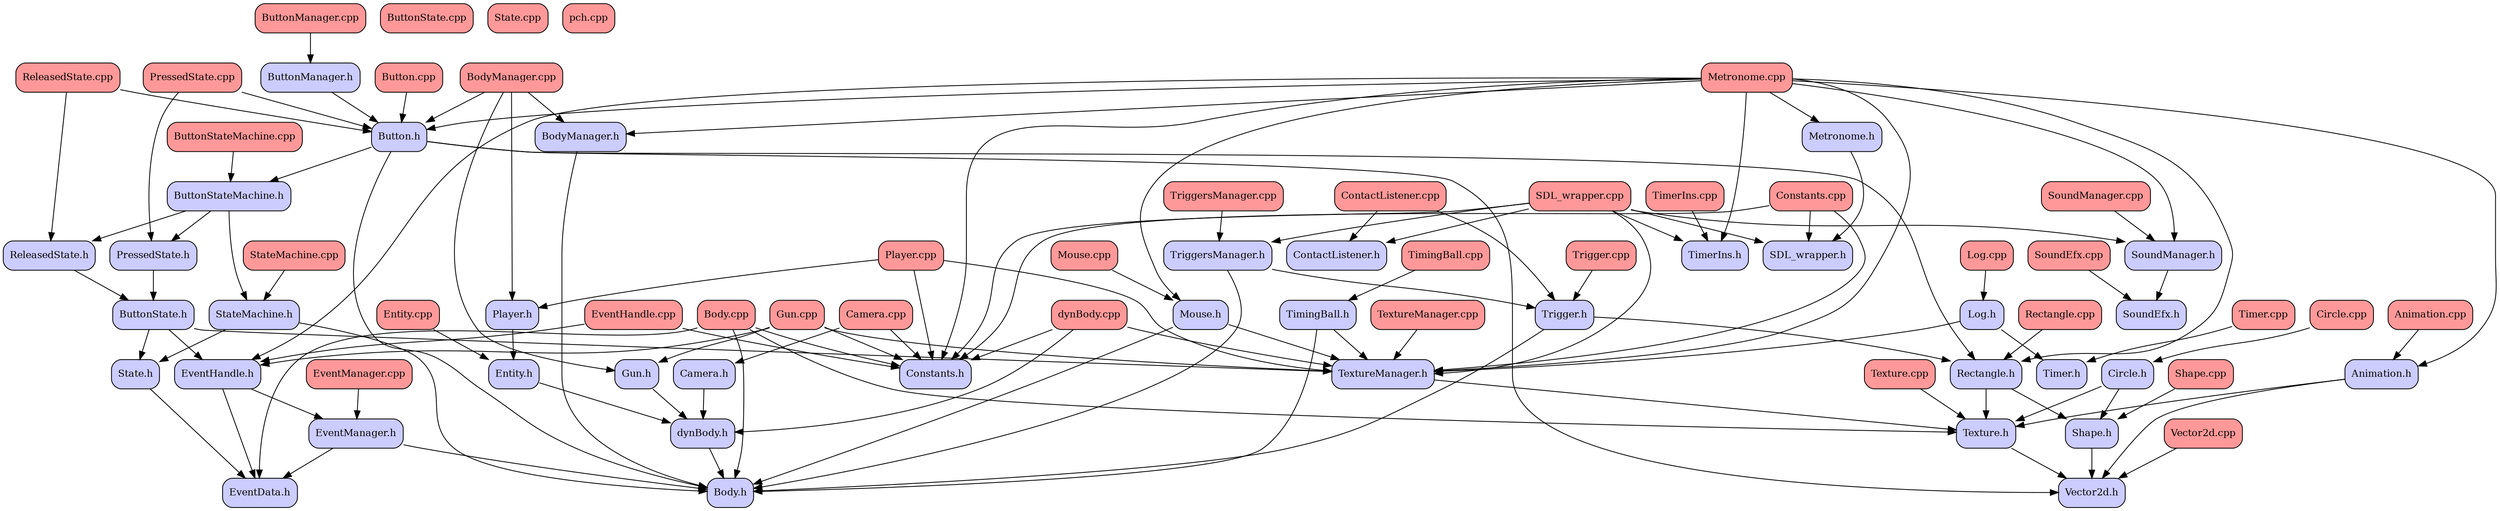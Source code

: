 digraph codeviz {
    splines=true
    sep="+15,15"
    overlap=scalexy

    node [shape=Mrecord, fontsize=12]

    node [fillcolor="#ff9999", style=filled] "Animation.cpp"      [label = "Animation.cpp"]
    node [fillcolor="#ccccff", style=filled] "Animation.h"        [label = "Animation.h"]
    node [fillcolor="#ff9999", style=filled] "Body.cpp"           [label = "Body.cpp"]
    node [fillcolor="#ccccff", style=filled] "Body.h"             [label = "Body.h"]
    node [fillcolor="#ff9999", style=filled] "BodyManager.cpp"    [label = "BodyManager.cpp"]
    node [fillcolor="#ccccff", style=filled] "BodyManager.h"      [label = "BodyManager.h"]
    node [fillcolor="#ff9999", style=filled] "Button.cpp"         [label = "Button.cpp"]
    node [fillcolor="#ccccff", style=filled] "Button.h"           [label = "Button.h"]
    node [fillcolor="#ff9999", style=filled] "ButtonManager.cpp"  [label = "ButtonManager.cpp"]
    node [fillcolor="#ccccff", style=filled] "ButtonManager.h"    [label = "ButtonManager.h"]
    node [fillcolor="#ff9999", style=filled] "ButtonState.cpp"    [label = "ButtonState.cpp"]
    node [fillcolor="#ccccff", style=filled] "ButtonState.h"      [label = "ButtonState.h"]
    node [fillcolor="#ff9999", style=filled] "ButtonStateMachine.cpp" [label = "ButtonStateMachine.cpp"]
    node [fillcolor="#ccccff", style=filled] "ButtonStateMachine.h" [label = "ButtonStateMachine.h"]
    node [fillcolor="#ff9999", style=filled] "Camera.cpp"         [label = "Camera.cpp"]
    node [fillcolor="#ccccff", style=filled] "Camera.h"           [label = "Camera.h"]
    node [fillcolor="#ff9999", style=filled] "Circle.cpp"         [label = "Circle.cpp"]
    node [fillcolor="#ccccff", style=filled] "Circle.h"           [label = "Circle.h"]
    node [fillcolor="#ff9999", style=filled] "Constants.cpp"      [label = "Constants.cpp"]
    node [fillcolor="#ccccff", style=filled] "Constants.h"        [label = "Constants.h"]
    node [fillcolor="#ff9999", style=filled] "ContactListener.cpp" [label = "ContactListener.cpp"]
    node [fillcolor="#ccccff", style=filled] "ContactListener.h"  [label = "ContactListener.h"]
    node [fillcolor="#ff9999", style=filled] "Entity.cpp"         [label = "Entity.cpp"]
    node [fillcolor="#ccccff", style=filled] "Entity.h"           [label = "Entity.h"]
    node [fillcolor="#ccccff", style=filled] "EventData.h"        [label = "EventData.h"]
    node [fillcolor="#ff9999", style=filled] "EventHandle.cpp"    [label = "EventHandle.cpp"]
    node [fillcolor="#ccccff", style=filled] "EventHandle.h"      [label = "EventHandle.h"]
    node [fillcolor="#ff9999", style=filled] "EventManager.cpp"   [label = "EventManager.cpp"]
    node [fillcolor="#ccccff", style=filled] "EventManager.h"     [label = "EventManager.h"]
    node [fillcolor="#ff9999", style=filled] "Gun.cpp"            [label = "Gun.cpp"]
    node [fillcolor="#ccccff", style=filled] "Gun.h"              [label = "Gun.h"]
    node [fillcolor="#ff9999", style=filled] "Log.cpp"            [label = "Log.cpp"]
    node [fillcolor="#ccccff", style=filled] "Log.h"              [label = "Log.h"]
    node [fillcolor="#ff9999", style=filled] "Metronome.cpp"      [label = "Metronome.cpp"]
    node [fillcolor="#ccccff", style=filled] "Metronome.h"        [label = "Metronome.h"]
    node [fillcolor="#ff9999", style=filled] "Mouse.cpp"          [label = "Mouse.cpp"]
    node [fillcolor="#ccccff", style=filled] "Mouse.h"            [label = "Mouse.h"]
    node [fillcolor="#ff9999", style=filled] "Player.cpp"         [label = "Player.cpp"]
    node [fillcolor="#ccccff", style=filled] "Player.h"           [label = "Player.h"]
    node [fillcolor="#ff9999", style=filled] "PressedState.cpp"   [label = "PressedState.cpp"]
    node [fillcolor="#ccccff", style=filled] "PressedState.h"     [label = "PressedState.h"]
    node [fillcolor="#ff9999", style=filled] "Rectangle.cpp"      [label = "Rectangle.cpp"]
    node [fillcolor="#ccccff", style=filled] "Rectangle.h"        [label = "Rectangle.h"]
    node [fillcolor="#ff9999", style=filled] "ReleasedState.cpp"  [label = "ReleasedState.cpp"]
    node [fillcolor="#ccccff", style=filled] "ReleasedState.h"    [label = "ReleasedState.h"]
    node [fillcolor="#ff9999", style=filled] "SDL_wrapper.cpp"    [label = "SDL_wrapper.cpp"]
    node [fillcolor="#ccccff", style=filled] "SDL_wrapper.h"      [label = "SDL_wrapper.h"]
    node [fillcolor="#ff9999", style=filled] "Shape.cpp"          [label = "Shape.cpp"]
    node [fillcolor="#ccccff", style=filled] "Shape.h"            [label = "Shape.h"]
    node [fillcolor="#ff9999", style=filled] "SoundEfx.cpp"       [label = "SoundEfx.cpp"]
    node [fillcolor="#ccccff", style=filled] "SoundEfx.h"         [label = "SoundEfx.h"]
    node [fillcolor="#ff9999", style=filled] "SoundManager.cpp"   [label = "SoundManager.cpp"]
    node [fillcolor="#ccccff", style=filled] "SoundManager.h"     [label = "SoundManager.h"]
    node [fillcolor="#ff9999", style=filled] "State.cpp"          [label = "State.cpp"]
    node [fillcolor="#ccccff", style=filled] "State.h"            [label = "State.h"]
    node [fillcolor="#ff9999", style=filled] "StateMachine.cpp"   [label = "StateMachine.cpp"]
    node [fillcolor="#ccccff", style=filled] "StateMachine.h"     [label = "StateMachine.h"]
    node [fillcolor="#ff9999", style=filled] "Texture.cpp"        [label = "Texture.cpp"]
    node [fillcolor="#ccccff", style=filled] "Texture.h"          [label = "Texture.h"]
    node [fillcolor="#ff9999", style=filled] "TextureManager.cpp" [label = "TextureManager.cpp"]
    node [fillcolor="#ccccff", style=filled] "TextureManager.h"   [label = "TextureManager.h"]
    node [fillcolor="#ff9999", style=filled] "Timer.cpp"          [label = "Timer.cpp"]
    node [fillcolor="#ccccff", style=filled] "Timer.h"            [label = "Timer.h"]
    node [fillcolor="#ff9999", style=filled] "TimerIns.cpp"       [label = "TimerIns.cpp"]
    node [fillcolor="#ccccff", style=filled] "TimerIns.h"         [label = "TimerIns.h"]
    node [fillcolor="#ff9999", style=filled] "TimingBall.cpp"     [label = "TimingBall.cpp"]
    node [fillcolor="#ccccff", style=filled] "TimingBall.h"       [label = "TimingBall.h"]
    node [fillcolor="#ff9999", style=filled] "Trigger.cpp"        [label = "Trigger.cpp"]
    node [fillcolor="#ccccff", style=filled] "Trigger.h"          [label = "Trigger.h"]
    node [fillcolor="#ff9999", style=filled] "TriggersManager.cpp" [label = "TriggersManager.cpp"]
    node [fillcolor="#ccccff", style=filled] "TriggersManager.h"  [label = "TriggersManager.h"]
    node [fillcolor="#ff9999", style=filled] "Vector2d.cpp"       [label = "Vector2d.cpp"]
    node [fillcolor="#ccccff", style=filled] "Vector2d.h"         [label = "Vector2d.h"]
    node [fillcolor="#ff9999", style=filled] "dynBody.cpp"        [label = "dynBody.cpp"]
    node [fillcolor="#ccccff", style=filled] "dynBody.h"          [label = "dynBody.h"]
    node [fillcolor="#ff9999", style=filled] "pch.cpp"            [label = "pch.cpp"]

    "Animation.cpp"      ->        "Animation.h"
    "Animation.h"        ->         "Vector2d.h"
    "Animation.h"        ->          "Texture.h"
    "Body.cpp"           ->             "Body.h"
    "Body.cpp"           ->          "Texture.h"
    "Body.cpp"           ->        "Constants.h"
    "Body.cpp"           ->        "EventData.h"
    "BodyManager.cpp"    ->      "BodyManager.h"
    "BodyManager.cpp"    ->           "Player.h"
    "BodyManager.cpp"    ->              "Gun.h"
    "BodyManager.cpp"    ->           "Button.h"
    "BodyManager.h"      ->             "Body.h"
    "Button.cpp"         ->           "Button.h"
    "Button.h"           ->         "Vector2d.h"
    "Button.h"           -> "ButtonStateMachine.h"
    "Button.h"           ->        "Rectangle.h"
    "Button.h"           ->             "Body.h"
    "ButtonManager.cpp"  ->    "ButtonManager.h"
    "ButtonManager.h"    ->           "Button.h"
    "ButtonState.h"      ->   "TextureManager.h"
    "ButtonState.h"      ->            "State.h"
    "ButtonState.h"      ->      "EventHandle.h"
    "ButtonStateMachine.cpp" -> "ButtonStateMachine.h"
    "ButtonStateMachine.h" ->     "StateMachine.h"
    "ButtonStateMachine.h" ->     "PressedState.h"
    "ButtonStateMachine.h" ->    "ReleasedState.h"
    "Camera.cpp"         ->           "Camera.h"
    "Camera.cpp"         ->        "Constants.h"
    "Camera.h"           ->          "dynBody.h"
    "Circle.cpp"         ->           "Circle.h"
    "Circle.h"           ->            "Shape.h"
    "Circle.h"           ->          "Texture.h"
    "Constants.cpp"      ->        "Constants.h"
    "Constants.cpp"      ->      "SDL_wrapper.h"
    "Constants.cpp"      ->   "TextureManager.h"
    "ContactListener.cpp" ->  "ContactListener.h"
    "ContactListener.cpp" ->          "Trigger.h"
    "Entity.cpp"         ->           "Entity.h"
    "Entity.h"           ->          "dynBody.h"
    "EventHandle.cpp"    ->      "EventHandle.h"
    "EventHandle.cpp"    ->        "Constants.h"
    "EventHandle.h"      ->        "EventData.h"
    "EventHandle.h"      ->     "EventManager.h"
    "EventManager.cpp"   ->     "EventManager.h"
    "EventManager.h"     ->        "EventData.h"
    "EventManager.h"     ->             "Body.h"
    "Gun.cpp"            ->              "Gun.h"
    "Gun.cpp"            ->   "TextureManager.h"
    "Gun.cpp"            ->      "EventHandle.h"
    "Gun.cpp"            ->        "Constants.h"
    "Gun.h"              ->          "dynBody.h"
    "Log.cpp"            ->              "Log.h"
    "Log.h"              ->   "TextureManager.h"
    "Log.h"              ->            "Timer.h"
    "Metronome.cpp"      ->        "Metronome.h"
    "Metronome.cpp"      ->      "EventHandle.h"
    "Metronome.cpp"      ->        "Constants.h"
    "Metronome.cpp"      ->     "SoundManager.h"
    "Metronome.cpp"      ->   "TextureManager.h"
    "Metronome.cpp"      ->      "BodyManager.h"
    "Metronome.cpp"      ->        "Animation.h"
    "Metronome.cpp"      ->         "TimerIns.h"
    "Metronome.cpp"      ->        "Rectangle.h"
    "Metronome.cpp"      ->           "Button.h"
    "Metronome.cpp"      ->            "Mouse.h"
    "Metronome.h"        ->      "SDL_wrapper.h"
    "Mouse.cpp"          ->            "Mouse.h"
    "Mouse.h"            ->             "Body.h"
    "Mouse.h"            ->   "TextureManager.h"
    "Player.cpp"         ->           "Player.h"
    "Player.cpp"         ->   "TextureManager.h"
    "Player.cpp"         ->        "Constants.h"
    "Player.h"           ->           "Entity.h"
    "PressedState.cpp"   ->     "PressedState.h"
    "PressedState.cpp"   ->           "Button.h"
    "PressedState.h"     ->      "ButtonState.h"
    "Rectangle.cpp"      ->        "Rectangle.h"
    "Rectangle.h"        ->          "Texture.h"
    "Rectangle.h"        ->            "Shape.h"
    "ReleasedState.cpp"  ->    "ReleasedState.h"
    "ReleasedState.cpp"  ->           "Button.h"
    "ReleasedState.h"    ->      "ButtonState.h"
    "SDL_wrapper.cpp"    ->      "SDL_wrapper.h"
    "SDL_wrapper.cpp"    ->        "Constants.h"
    "SDL_wrapper.cpp"    ->   "TextureManager.h"
    "SDL_wrapper.cpp"    ->     "SoundManager.h"
    "SDL_wrapper.cpp"    ->  "TriggersManager.h"
    "SDL_wrapper.cpp"    ->         "TimerIns.h"
    "SDL_wrapper.cpp"    ->  "ContactListener.h"
    "Shape.cpp"          ->            "Shape.h"
    "Shape.h"            ->         "Vector2d.h"
    "SoundEfx.cpp"       ->         "SoundEfx.h"
    "SoundManager.cpp"   ->     "SoundManager.h"
    "SoundManager.h"     ->         "SoundEfx.h"
    "State.h"            ->        "EventData.h"
    "StateMachine.cpp"   ->     "StateMachine.h"
    "StateMachine.h"     ->            "State.h"
    "StateMachine.h"     ->             "Body.h"
    "Texture.cpp"        ->          "Texture.h"
    "Texture.h"          ->         "Vector2d.h"
    "TextureManager.cpp" ->   "TextureManager.h"
    "TextureManager.h"   ->          "Texture.h"
    "Timer.cpp"          ->            "Timer.h"
    "TimerIns.cpp"       ->         "TimerIns.h"
    "TimingBall.cpp"     ->       "TimingBall.h"
    "TimingBall.h"       ->             "Body.h"
    "TimingBall.h"       ->   "TextureManager.h"
    "Trigger.cpp"        ->          "Trigger.h"
    "Trigger.h"          ->             "Body.h"
    "Trigger.h"          ->        "Rectangle.h"
    "TriggersManager.cpp" ->  "TriggersManager.h"
    "TriggersManager.h"  ->          "Trigger.h"
    "TriggersManager.h"  ->             "Body.h"
    "Vector2d.cpp"       ->         "Vector2d.h"
    "dynBody.cpp"        ->          "dynBody.h"
    "dynBody.cpp"        ->   "TextureManager.h"
    "dynBody.cpp"        ->        "Constants.h"
    "dynBody.h"          ->             "Body.h"
}